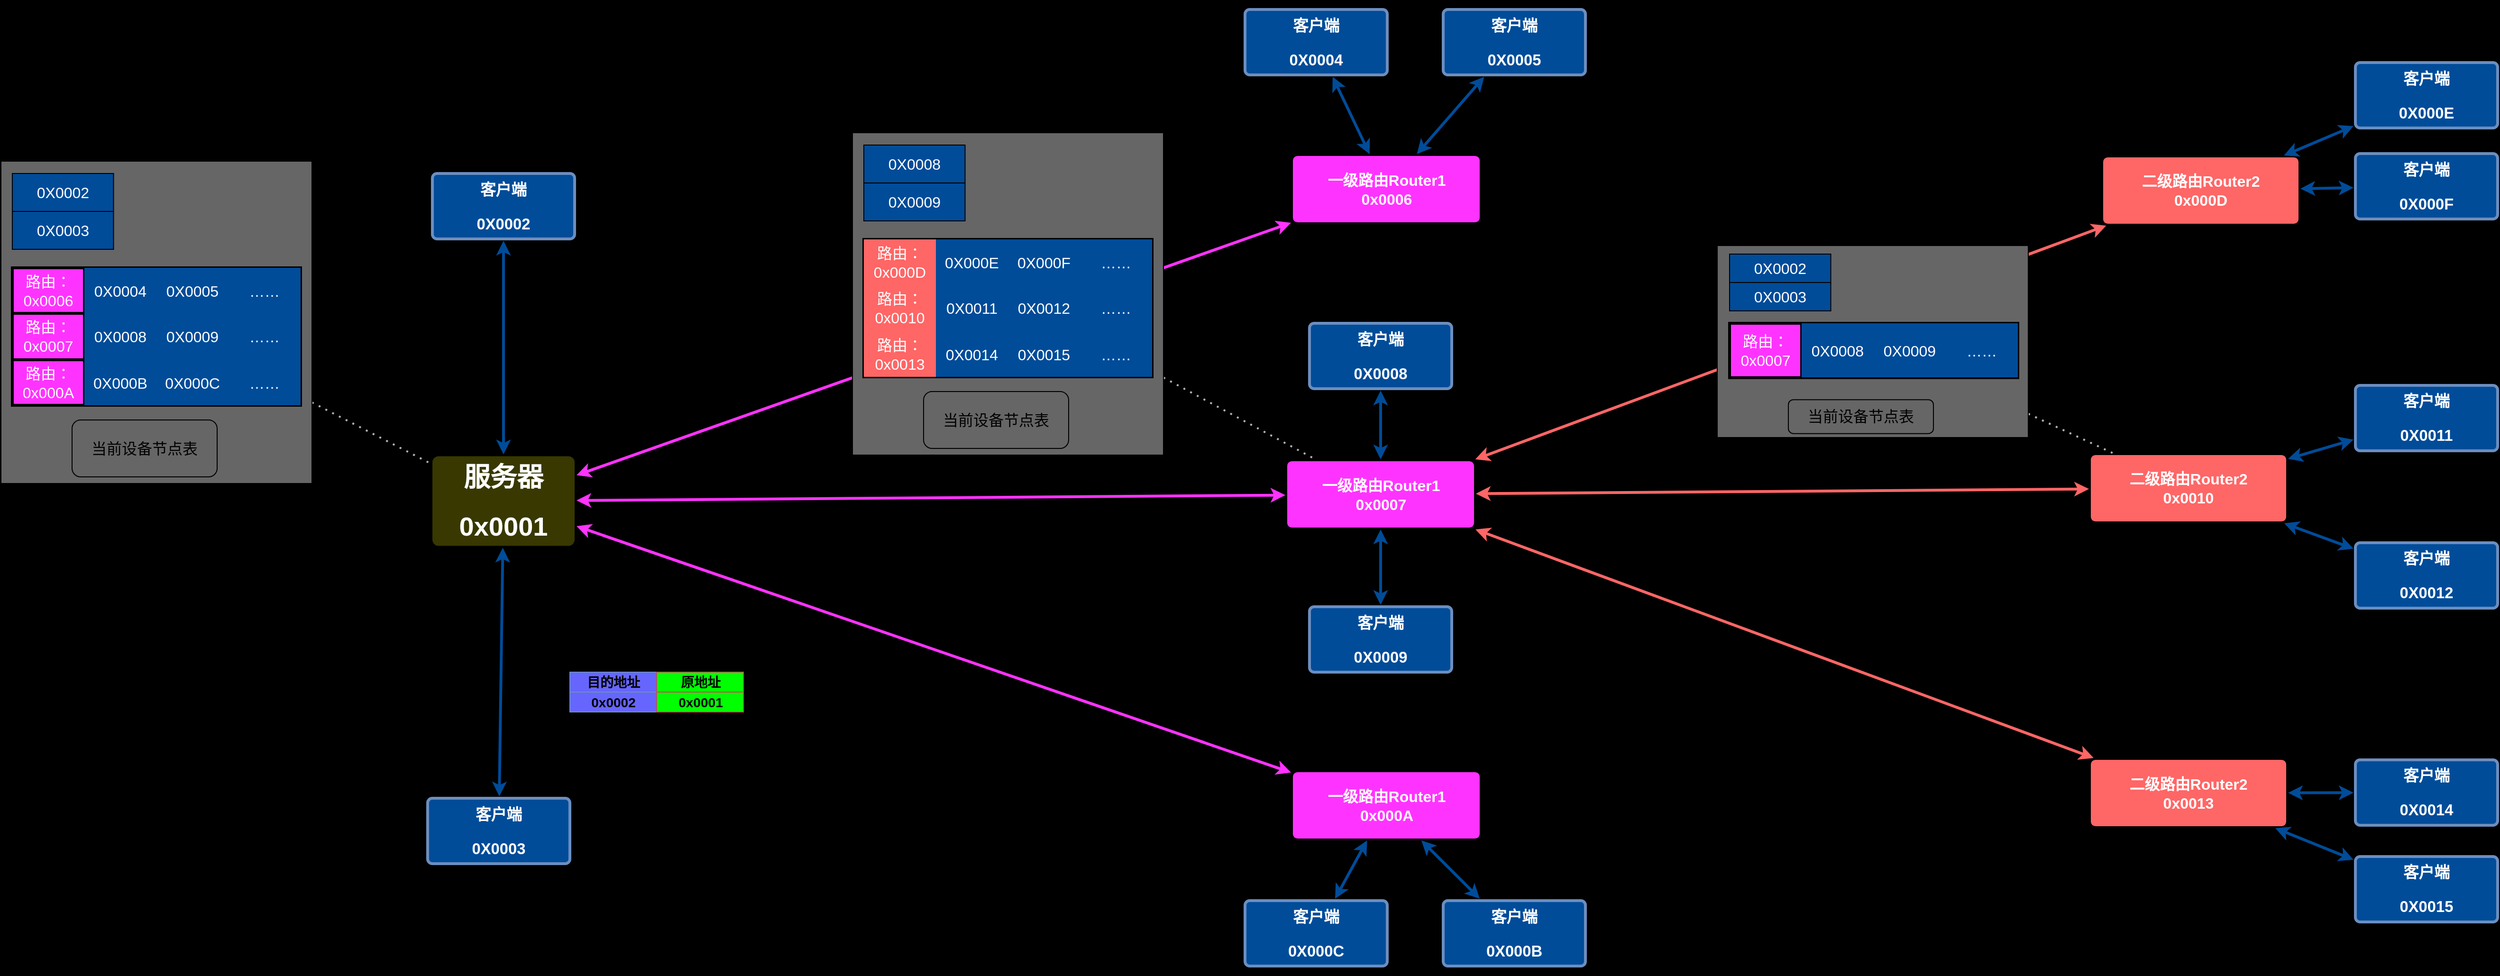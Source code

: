 <mxfile version="24.4.0" type="github">
  <diagram id="6a731a19-8d31-9384-78a2-239565b7b9f0" name="Page-1">
    <mxGraphModel dx="4031" dy="1747" grid="0" gridSize="10" guides="1" tooltips="1" connect="1" arrows="1" fold="1" page="0" pageScale="1" pageWidth="1169" pageHeight="827" background="#000000" math="0" shadow="0">
      <root>
        <mxCell id="0" />
        <mxCell id="1" parent="0" />
        <mxCell id="1749" value="一级路由&lt;span style=&quot;background-color: initial;&quot;&gt;Router1&lt;/span&gt;&lt;div&gt;&lt;span style=&quot;background-color: initial;&quot;&gt;0x0007&lt;/span&gt;&lt;/div&gt;" style="rounded=1;whiteSpace=wrap;html=1;shadow=0;labelBackgroundColor=none;strokeColor=none;strokeWidth=3;fillColor=#FF33FF;fontFamily=Helvetica;fontSize=16;fontColor=#FFFFFF;align=center;fontStyle=1;spacing=5;arcSize=7;perimeterSpacing=2;" parent="1" vertex="1">
          <mxGeometry x="-62.5" y="436.5" width="197" height="70" as="geometry" />
        </mxCell>
        <mxCell id="1750" value="" style="edgeStyle=none;rounded=1;jumpStyle=none;html=1;shadow=0;labelBackgroundColor=none;startArrow=classic;startFill=1;jettySize=auto;orthogonalLoop=1;strokeColor=#004C99;strokeWidth=3;fontFamily=Helvetica;fontSize=14;fontColor=#FFFFFF;spacing=5;fontStyle=1;fillColor=#b0e3e6;" parent="1" source="1753" target="1756" edge="1">
          <mxGeometry relative="1" as="geometry" />
        </mxCell>
        <mxCell id="1752" value="" style="edgeStyle=none;rounded=1;jumpStyle=none;html=1;shadow=0;labelBackgroundColor=none;startArrow=classic;startFill=1;jettySize=auto;orthogonalLoop=1;strokeColor=#004C99;strokeWidth=3;fontFamily=Helvetica;fontSize=14;fontColor=#FFFFFF;spacing=5;fontStyle=1;fillColor=#b0e3e6;" parent="1" source="1753" target="fNavXlTei2wndbR-Wmgy-1851" edge="1">
          <mxGeometry relative="1" as="geometry">
            <mxPoint x="-893.456" y="790" as="targetPoint" />
          </mxGeometry>
        </mxCell>
        <mxCell id="1753" value="&lt;h1&gt;服务器&lt;/h1&gt;&lt;h1&gt;0x0001&lt;/h1&gt;" style="rounded=1;whiteSpace=wrap;html=1;shadow=0;labelBackgroundColor=none;strokeColor=none;strokeWidth=3;fillColor=#383800;fontFamily=Helvetica;fontSize=14;fontColor=#FFFFFF;align=center;spacing=5;fontStyle=1;arcSize=7;perimeterSpacing=2;horizontal=1;" parent="1" vertex="1">
          <mxGeometry x="-964" y="431.25" width="150" height="94.5" as="geometry" />
        </mxCell>
        <mxCell id="1756" value="&lt;h3&gt;&lt;font color=&quot;#ffffff&quot;&gt;客户端&lt;/font&gt;&lt;/h3&gt;&lt;h3&gt;&lt;font color=&quot;#ffffff&quot;&gt;0X0002&lt;/font&gt;&lt;/h3&gt;" style="rounded=1;whiteSpace=wrap;html=1;shadow=0;labelBackgroundColor=none;strokeWidth=3;fontFamily=Helvetica;fontSize=14;align=center;spacing=5;fontStyle=0;arcSize=7;perimeterSpacing=2;fillColor=#004C99;strokeColor=#6c8ebf;" parent="1" vertex="1">
          <mxGeometry x="-964" y="133" width="150" height="69" as="geometry" />
        </mxCell>
        <mxCell id="1770" value="" style="edgeStyle=none;rounded=0;jumpStyle=none;html=1;shadow=0;labelBackgroundColor=none;startArrow=classic;startFill=1;endArrow=classic;endFill=1;jettySize=auto;orthogonalLoop=1;strokeColor=#004C99;strokeWidth=3;fontFamily=Helvetica;fontSize=14;fontColor=#FFFFFF;spacing=5;" parent="1" source="1749" target="fNavXlTei2wndbR-Wmgy-1852" edge="1">
          <mxGeometry relative="1" as="geometry">
            <mxPoint x="-35.111" y="254.5" as="sourcePoint" />
            <mxPoint x="36" y="188" as="targetPoint" />
          </mxGeometry>
        </mxCell>
        <mxCell id="fNavXlTei2wndbR-Wmgy-1784" value="" style="endArrow=classic;startArrow=classic;html=1;rounded=0;strokeColor=#FF33FF;strokeWidth=3;" edge="1" parent="1" source="1753" target="1749">
          <mxGeometry width="50" height="50" relative="1" as="geometry">
            <mxPoint x="58" y="533" as="sourcePoint" />
            <mxPoint x="108" y="483" as="targetPoint" />
            <Array as="points" />
          </mxGeometry>
        </mxCell>
        <mxCell id="fNavXlTei2wndbR-Wmgy-1788" value="" style="edgeStyle=none;rounded=0;jumpStyle=none;html=1;shadow=0;labelBackgroundColor=none;startArrow=classic;startFill=1;endArrow=classic;endFill=1;jettySize=auto;orthogonalLoop=1;strokeColor=#004C99;strokeWidth=3;fontFamily=Helvetica;fontSize=14;fontColor=#FFFFFF;spacing=5;" edge="1" parent="1" source="1749" target="fNavXlTei2wndbR-Wmgy-1853">
          <mxGeometry relative="1" as="geometry">
            <mxPoint x="188" y="470" as="sourcePoint" />
            <mxPoint x="231.889" y="188" as="targetPoint" />
          </mxGeometry>
        </mxCell>
        <mxCell id="fNavXlTei2wndbR-Wmgy-1791" value="二级路由&lt;span style=&quot;background-color: initial;&quot;&gt;Router2&lt;/span&gt;&lt;div&gt;&lt;span style=&quot;background-color: initial;&quot;&gt;0x0010&lt;/span&gt;&lt;/div&gt;" style="rounded=1;whiteSpace=wrap;html=1;shadow=0;labelBackgroundColor=none;strokeColor=none;strokeWidth=3;fillColor=#FF6666;fontFamily=Helvetica;fontSize=16;fontColor=#FFFFFF;align=center;fontStyle=1;spacing=5;arcSize=7;perimeterSpacing=2;" vertex="1" parent="1">
          <mxGeometry x="785" y="430" width="206" height="70" as="geometry" />
        </mxCell>
        <mxCell id="fNavXlTei2wndbR-Wmgy-1793" value="" style="edgeStyle=none;rounded=0;jumpStyle=none;html=1;shadow=0;labelBackgroundColor=none;startArrow=classic;startFill=1;endArrow=classic;endFill=1;jettySize=auto;orthogonalLoop=1;strokeColor=#004C99;strokeWidth=3;fontFamily=Helvetica;fontSize=14;fontColor=#FFFFFF;spacing=5;" edge="1" parent="1" source="fNavXlTei2wndbR-Wmgy-1791" target="fNavXlTei2wndbR-Wmgy-1866">
          <mxGeometry relative="1" as="geometry">
            <mxPoint x="788.889" y="254.0" as="sourcePoint" />
            <mxPoint x="860" y="187.5" as="targetPoint" />
          </mxGeometry>
        </mxCell>
        <mxCell id="fNavXlTei2wndbR-Wmgy-1797" value="" style="edgeStyle=none;rounded=0;jumpStyle=none;html=1;shadow=0;labelBackgroundColor=none;startArrow=classic;startFill=1;endArrow=classic;endFill=1;jettySize=auto;orthogonalLoop=1;strokeColor=#004C99;strokeWidth=3;fontFamily=Helvetica;fontSize=14;fontColor=#FFFFFF;spacing=5;" edge="1" parent="1" source="fNavXlTei2wndbR-Wmgy-1791" target="fNavXlTei2wndbR-Wmgy-1867">
          <mxGeometry relative="1" as="geometry">
            <mxPoint x="1012" y="469.5" as="sourcePoint" />
            <mxPoint x="1055.889" y="187.5" as="targetPoint" />
          </mxGeometry>
        </mxCell>
        <mxCell id="fNavXlTei2wndbR-Wmgy-1800" value="" style="endArrow=classic;startArrow=classic;html=1;rounded=0;strokeColor=#FF6666;strokeWidth=3;" edge="1" parent="1" source="1749" target="fNavXlTei2wndbR-Wmgy-1791">
          <mxGeometry width="50" height="50" relative="1" as="geometry">
            <mxPoint x="213" y="474" as="sourcePoint" />
            <mxPoint x="448" y="474" as="targetPoint" />
            <Array as="points" />
          </mxGeometry>
        </mxCell>
        <mxCell id="fNavXlTei2wndbR-Wmgy-1835" value="" style="group;strokeWidth=3;" vertex="1" connectable="0" parent="1">
          <mxGeometry x="-819" y="659" width="183" height="42" as="geometry" />
        </mxCell>
        <mxCell id="fNavXlTei2wndbR-Wmgy-1826" value="&lt;h3 style=&quot;font-size: 14px;&quot;&gt;目的地址&lt;/h3&gt;" style="rounded=0;whiteSpace=wrap;html=1;fillColor=#6666FF;strokeColor=#6c8ebf;fontSize=14;" vertex="1" parent="fNavXlTei2wndbR-Wmgy-1835">
          <mxGeometry width="91.5" height="21" as="geometry" />
        </mxCell>
        <mxCell id="fNavXlTei2wndbR-Wmgy-1827" value="&lt;h3&gt;原地址&lt;/h3&gt;" style="rounded=0;whiteSpace=wrap;html=1;fillColor=#00FF00;strokeColor=#b85450;" vertex="1" parent="fNavXlTei2wndbR-Wmgy-1835">
          <mxGeometry x="91.5" width="91.5" height="21" as="geometry" />
        </mxCell>
        <mxCell id="fNavXlTei2wndbR-Wmgy-1833" value="&lt;h3 style=&quot;font-size: 14px;&quot;&gt;0x0002&lt;/h3&gt;" style="rounded=0;whiteSpace=wrap;html=1;fillColor=#6666FF;strokeColor=#6c8ebf;fontSize=14;" vertex="1" parent="fNavXlTei2wndbR-Wmgy-1835">
          <mxGeometry y="21" width="91.5" height="21" as="geometry" />
        </mxCell>
        <mxCell id="fNavXlTei2wndbR-Wmgy-1834" value="&lt;h3&gt;0x0001&lt;/h3&gt;" style="rounded=0;whiteSpace=wrap;html=1;fillColor=#00FF00;strokeColor=#b85450;" vertex="1" parent="fNavXlTei2wndbR-Wmgy-1835">
          <mxGeometry x="91.5" y="21" width="91.5" height="21" as="geometry" />
        </mxCell>
        <mxCell id="fNavXlTei2wndbR-Wmgy-1851" value="&lt;h3&gt;&lt;font color=&quot;#ffffff&quot;&gt;客户端&lt;/font&gt;&lt;/h3&gt;&lt;h3&gt;&lt;font color=&quot;#ffffff&quot;&gt;0X0003&lt;/font&gt;&lt;/h3&gt;" style="rounded=1;whiteSpace=wrap;html=1;shadow=0;labelBackgroundColor=none;strokeWidth=3;fontFamily=Helvetica;fontSize=14;align=center;spacing=5;fontStyle=0;arcSize=7;perimeterSpacing=2;fillColor=#004C99;strokeColor=#6c8ebf;" vertex="1" parent="1">
          <mxGeometry x="-969" y="792" width="150" height="69" as="geometry" />
        </mxCell>
        <mxCell id="fNavXlTei2wndbR-Wmgy-1852" value="&lt;h3&gt;&lt;font color=&quot;#ffffff&quot;&gt;客户端&lt;/font&gt;&lt;/h3&gt;&lt;h3&gt;&lt;font color=&quot;#ffffff&quot;&gt;0X0008&lt;/font&gt;&lt;/h3&gt;" style="rounded=1;whiteSpace=wrap;html=1;shadow=0;labelBackgroundColor=none;strokeWidth=3;fontFamily=Helvetica;fontSize=14;align=center;spacing=5;fontStyle=0;arcSize=7;perimeterSpacing=2;fillColor=#004C99;strokeColor=#6c8ebf;" vertex="1" parent="1">
          <mxGeometry x="-39" y="291" width="150" height="69" as="geometry" />
        </mxCell>
        <mxCell id="fNavXlTei2wndbR-Wmgy-1853" value="&lt;h3&gt;&lt;font color=&quot;#ffffff&quot;&gt;客户端&lt;/font&gt;&lt;/h3&gt;&lt;h3&gt;&lt;font color=&quot;#ffffff&quot;&gt;0X0009&lt;/font&gt;&lt;/h3&gt;" style="rounded=1;whiteSpace=wrap;html=1;shadow=0;labelBackgroundColor=none;strokeWidth=3;fontFamily=Helvetica;fontSize=14;align=center;spacing=5;fontStyle=0;arcSize=7;perimeterSpacing=2;fillColor=#004C99;strokeColor=#6c8ebf;" vertex="1" parent="1">
          <mxGeometry x="-39" y="590" width="150" height="69" as="geometry" />
        </mxCell>
        <mxCell id="fNavXlTei2wndbR-Wmgy-1854" value="一级路由&lt;span style=&quot;background-color: initial;&quot;&gt;Router1&lt;/span&gt;&lt;div&gt;&lt;span style=&quot;background-color: initial;&quot;&gt;0x000A&lt;/span&gt;&lt;/div&gt;" style="rounded=1;whiteSpace=wrap;html=1;shadow=0;labelBackgroundColor=none;strokeColor=none;strokeWidth=3;fillColor=#FF33FF;fontFamily=Helvetica;fontSize=16;fontColor=#FFFFFF;align=center;fontStyle=1;spacing=5;arcSize=7;perimeterSpacing=2;" vertex="1" parent="1">
          <mxGeometry x="-56.5" y="764.5" width="197" height="70" as="geometry" />
        </mxCell>
        <mxCell id="fNavXlTei2wndbR-Wmgy-1855" value="" style="edgeStyle=none;rounded=0;jumpStyle=none;html=1;shadow=0;labelBackgroundColor=none;startArrow=classic;startFill=1;endArrow=classic;endFill=1;jettySize=auto;orthogonalLoop=1;strokeColor=#004C99;strokeWidth=3;fontFamily=Helvetica;fontSize=14;fontColor=#FFFFFF;spacing=5;" edge="1" parent="1" source="fNavXlTei2wndbR-Wmgy-1854" target="fNavXlTei2wndbR-Wmgy-1858">
          <mxGeometry relative="1" as="geometry">
            <mxPoint x="-29.111" y="582.5" as="sourcePoint" />
            <mxPoint x="42" y="516" as="targetPoint" />
          </mxGeometry>
        </mxCell>
        <mxCell id="fNavXlTei2wndbR-Wmgy-1856" value="" style="endArrow=classic;startArrow=classic;html=1;rounded=0;strokeColor=#FF33FF;strokeWidth=3;" edge="1" parent="1" target="fNavXlTei2wndbR-Wmgy-1854" source="1753">
          <mxGeometry width="50" height="50" relative="1" as="geometry">
            <mxPoint x="-511" y="800" as="sourcePoint" />
            <mxPoint x="114" y="811" as="targetPoint" />
            <Array as="points" />
          </mxGeometry>
        </mxCell>
        <mxCell id="fNavXlTei2wndbR-Wmgy-1857" value="" style="edgeStyle=none;rounded=0;jumpStyle=none;html=1;shadow=0;labelBackgroundColor=none;startArrow=classic;startFill=1;endArrow=classic;endFill=1;jettySize=auto;orthogonalLoop=1;strokeColor=#004C99;strokeWidth=3;fontFamily=Helvetica;fontSize=14;fontColor=#FFFFFF;spacing=5;" edge="1" parent="1" source="fNavXlTei2wndbR-Wmgy-1854" target="fNavXlTei2wndbR-Wmgy-1859">
          <mxGeometry relative="1" as="geometry">
            <mxPoint x="194" y="798" as="sourcePoint" />
            <mxPoint x="237.889" y="516" as="targetPoint" />
          </mxGeometry>
        </mxCell>
        <mxCell id="fNavXlTei2wndbR-Wmgy-1858" value="&lt;h3&gt;&lt;font color=&quot;#ffffff&quot;&gt;客户端&lt;/font&gt;&lt;/h3&gt;&lt;h3&gt;&lt;font color=&quot;#ffffff&quot;&gt;0X000B&lt;/font&gt;&lt;/h3&gt;" style="rounded=1;whiteSpace=wrap;html=1;shadow=0;labelBackgroundColor=none;strokeWidth=3;fontFamily=Helvetica;fontSize=14;align=center;spacing=5;fontStyle=0;arcSize=7;perimeterSpacing=2;fillColor=#004C99;strokeColor=#6c8ebf;" vertex="1" parent="1">
          <mxGeometry x="102" y="900" width="150" height="69" as="geometry" />
        </mxCell>
        <mxCell id="fNavXlTei2wndbR-Wmgy-1859" value="&lt;h3&gt;&lt;font color=&quot;#ffffff&quot;&gt;客户端&lt;/font&gt;&lt;/h3&gt;&lt;h3&gt;&lt;font color=&quot;#ffffff&quot;&gt;0X000C&lt;/font&gt;&lt;/h3&gt;" style="rounded=1;whiteSpace=wrap;html=1;shadow=0;labelBackgroundColor=none;strokeWidth=3;fontFamily=Helvetica;fontSize=14;align=center;spacing=5;fontStyle=0;arcSize=7;perimeterSpacing=2;fillColor=#004C99;strokeColor=#6c8ebf;" vertex="1" parent="1">
          <mxGeometry x="-107" y="900" width="150" height="69" as="geometry" />
        </mxCell>
        <mxCell id="fNavXlTei2wndbR-Wmgy-1860" value="一级路由&lt;span style=&quot;background-color: initial;&quot;&gt;Router1&lt;/span&gt;&lt;div&gt;&lt;span style=&quot;background-color: initial;&quot;&gt;0x0006&lt;/span&gt;&lt;/div&gt;" style="rounded=1;whiteSpace=wrap;html=1;shadow=0;labelBackgroundColor=none;strokeColor=none;strokeWidth=3;fillColor=#FF33FF;fontFamily=Helvetica;fontSize=16;fontColor=#FFFFFF;align=center;fontStyle=1;spacing=5;arcSize=7;perimeterSpacing=2;" vertex="1" parent="1">
          <mxGeometry x="-56.5" y="114.5" width="197" height="70" as="geometry" />
        </mxCell>
        <mxCell id="fNavXlTei2wndbR-Wmgy-1861" value="" style="edgeStyle=none;rounded=0;jumpStyle=none;html=1;shadow=0;labelBackgroundColor=none;startArrow=classic;startFill=1;endArrow=classic;endFill=1;jettySize=auto;orthogonalLoop=1;strokeColor=#004C99;strokeWidth=3;fontFamily=Helvetica;fontSize=14;fontColor=#FFFFFF;spacing=5;" edge="1" parent="1" source="fNavXlTei2wndbR-Wmgy-1860" target="fNavXlTei2wndbR-Wmgy-1864">
          <mxGeometry relative="1" as="geometry">
            <mxPoint x="-29.111" y="-67.5" as="sourcePoint" />
            <mxPoint x="42" y="-134" as="targetPoint" />
          </mxGeometry>
        </mxCell>
        <mxCell id="fNavXlTei2wndbR-Wmgy-1862" value="" style="endArrow=classic;startArrow=classic;html=1;rounded=0;strokeColor=#FF33FF;strokeWidth=3;" edge="1" parent="1" target="fNavXlTei2wndbR-Wmgy-1860" source="1753">
          <mxGeometry width="50" height="50" relative="1" as="geometry">
            <mxPoint x="-511" y="150" as="sourcePoint" />
            <mxPoint x="114" y="161" as="targetPoint" />
            <Array as="points" />
          </mxGeometry>
        </mxCell>
        <mxCell id="fNavXlTei2wndbR-Wmgy-1863" value="" style="edgeStyle=none;rounded=0;jumpStyle=none;html=1;shadow=0;labelBackgroundColor=none;startArrow=classic;startFill=1;endArrow=classic;endFill=1;jettySize=auto;orthogonalLoop=1;strokeColor=#004C99;strokeWidth=3;fontFamily=Helvetica;fontSize=14;fontColor=#FFFFFF;spacing=5;" edge="1" parent="1" source="fNavXlTei2wndbR-Wmgy-1860" target="fNavXlTei2wndbR-Wmgy-1865">
          <mxGeometry relative="1" as="geometry">
            <mxPoint x="194" y="148" as="sourcePoint" />
            <mxPoint x="237.889" y="-134" as="targetPoint" />
          </mxGeometry>
        </mxCell>
        <mxCell id="fNavXlTei2wndbR-Wmgy-1864" value="&lt;h3&gt;&lt;font color=&quot;#ffffff&quot;&gt;客户端&lt;/font&gt;&lt;/h3&gt;&lt;h3&gt;&lt;font color=&quot;#ffffff&quot;&gt;0X0004&lt;/font&gt;&lt;/h3&gt;" style="rounded=1;whiteSpace=wrap;html=1;shadow=0;labelBackgroundColor=none;strokeWidth=3;fontFamily=Helvetica;fontSize=14;align=center;spacing=5;fontStyle=0;arcSize=7;perimeterSpacing=2;fillColor=#004C99;strokeColor=#6c8ebf;" vertex="1" parent="1">
          <mxGeometry x="-107" y="-40" width="150" height="69" as="geometry" />
        </mxCell>
        <mxCell id="fNavXlTei2wndbR-Wmgy-1865" value="&lt;h3&gt;&lt;font color=&quot;#ffffff&quot;&gt;客户端&lt;/font&gt;&lt;/h3&gt;&lt;h3&gt;&lt;font color=&quot;#ffffff&quot;&gt;0X0005&lt;/font&gt;&lt;/h3&gt;" style="rounded=1;whiteSpace=wrap;html=1;shadow=0;labelBackgroundColor=none;strokeWidth=3;fontFamily=Helvetica;fontSize=14;align=center;spacing=5;fontStyle=0;arcSize=7;perimeterSpacing=2;fillColor=#004C99;strokeColor=#6c8ebf;" vertex="1" parent="1">
          <mxGeometry x="102" y="-40" width="150" height="69" as="geometry" />
        </mxCell>
        <mxCell id="fNavXlTei2wndbR-Wmgy-1866" value="&lt;h3&gt;&lt;font color=&quot;#ffffff&quot;&gt;客户端&lt;/font&gt;&lt;/h3&gt;&lt;h3&gt;&lt;font color=&quot;#ffffff&quot;&gt;0X0011&lt;/font&gt;&lt;/h3&gt;" style="rounded=1;whiteSpace=wrap;html=1;shadow=0;labelBackgroundColor=none;strokeWidth=3;fontFamily=Helvetica;fontSize=14;align=center;spacing=5;fontStyle=0;arcSize=7;perimeterSpacing=2;fillColor=#004C99;strokeColor=#6c8ebf;" vertex="1" parent="1">
          <mxGeometry x="1064" y="356.5" width="150" height="69" as="geometry" />
        </mxCell>
        <mxCell id="fNavXlTei2wndbR-Wmgy-1867" value="&lt;h3&gt;&lt;font color=&quot;#ffffff&quot;&gt;客户端&lt;/font&gt;&lt;/h3&gt;&lt;h3&gt;&lt;font color=&quot;#ffffff&quot;&gt;0X0012&lt;/font&gt;&lt;/h3&gt;" style="rounded=1;whiteSpace=wrap;html=1;shadow=0;labelBackgroundColor=none;strokeWidth=3;fontFamily=Helvetica;fontSize=14;align=center;spacing=5;fontStyle=0;arcSize=7;perimeterSpacing=2;fillColor=#004C99;strokeColor=#6c8ebf;" vertex="1" parent="1">
          <mxGeometry x="1064" y="522.5" width="150" height="69" as="geometry" />
        </mxCell>
        <mxCell id="fNavXlTei2wndbR-Wmgy-1932" value="" style="endArrow=none;dashed=1;html=1;dashPattern=1 3;strokeWidth=2;rounded=0;strokeColor=#B3B3B3;" edge="1" parent="1" source="fNavXlTei2wndbR-Wmgy-1898" target="1753">
          <mxGeometry width="50" height="50" relative="1" as="geometry">
            <mxPoint x="-992" y="319" as="sourcePoint" />
            <mxPoint x="-942" y="269" as="targetPoint" />
          </mxGeometry>
        </mxCell>
        <mxCell id="fNavXlTei2wndbR-Wmgy-1957" value="" style="endArrow=none;dashed=1;html=1;dashPattern=1 3;strokeWidth=2;rounded=0;strokeColor=#B3B3B3;" edge="1" parent="1" source="fNavXlTei2wndbR-Wmgy-1997" target="1749">
          <mxGeometry width="50" height="50" relative="1" as="geometry">
            <mxPoint x="-150" y="368.137" as="sourcePoint" />
            <mxPoint x="-79" y="393" as="targetPoint" />
          </mxGeometry>
        </mxCell>
        <mxCell id="fNavXlTei2wndbR-Wmgy-1959" value="二级路由&lt;span style=&quot;background-color: initial;&quot;&gt;Router2&lt;/span&gt;&lt;div&gt;&lt;span style=&quot;background-color: initial;&quot;&gt;0x000D&lt;/span&gt;&lt;/div&gt;" style="rounded=1;whiteSpace=wrap;html=1;shadow=0;labelBackgroundColor=none;strokeColor=none;strokeWidth=3;fillColor=#FF6666;fontFamily=Helvetica;fontSize=16;fontColor=#FFFFFF;align=center;fontStyle=1;spacing=5;arcSize=7;perimeterSpacing=2;" vertex="1" parent="1">
          <mxGeometry x="798" y="116" width="206" height="70" as="geometry" />
        </mxCell>
        <mxCell id="fNavXlTei2wndbR-Wmgy-1960" value="" style="edgeStyle=none;rounded=0;jumpStyle=none;html=1;shadow=0;labelBackgroundColor=none;startArrow=classic;startFill=1;endArrow=classic;endFill=1;jettySize=auto;orthogonalLoop=1;strokeColor=#004C99;strokeWidth=3;fontFamily=Helvetica;fontSize=14;fontColor=#FFFFFF;spacing=5;" edge="1" parent="1" source="fNavXlTei2wndbR-Wmgy-1959" target="fNavXlTei2wndbR-Wmgy-1963">
          <mxGeometry relative="1" as="geometry">
            <mxPoint x="787.889" y="-85.0" as="sourcePoint" />
            <mxPoint x="859" y="-151.5" as="targetPoint" />
          </mxGeometry>
        </mxCell>
        <mxCell id="fNavXlTei2wndbR-Wmgy-1961" value="" style="edgeStyle=none;rounded=0;jumpStyle=none;html=1;shadow=0;labelBackgroundColor=none;startArrow=classic;startFill=1;endArrow=classic;endFill=1;jettySize=auto;orthogonalLoop=1;strokeColor=#004C99;strokeWidth=3;fontFamily=Helvetica;fontSize=14;fontColor=#FFFFFF;spacing=5;" edge="1" parent="1" source="fNavXlTei2wndbR-Wmgy-1959" target="fNavXlTei2wndbR-Wmgy-1964">
          <mxGeometry relative="1" as="geometry">
            <mxPoint x="1011" y="130.5" as="sourcePoint" />
            <mxPoint x="1054.889" y="-151.5" as="targetPoint" />
          </mxGeometry>
        </mxCell>
        <mxCell id="fNavXlTei2wndbR-Wmgy-1962" value="" style="endArrow=classic;startArrow=classic;html=1;rounded=0;strokeColor=#FF6666;strokeWidth=3;" edge="1" parent="1" target="fNavXlTei2wndbR-Wmgy-1959" source="1749">
          <mxGeometry width="50" height="50" relative="1" as="geometry">
            <mxPoint x="136" y="133" as="sourcePoint" />
            <mxPoint x="447" y="135" as="targetPoint" />
            <Array as="points" />
          </mxGeometry>
        </mxCell>
        <mxCell id="fNavXlTei2wndbR-Wmgy-1963" value="&lt;h3&gt;&lt;font color=&quot;#ffffff&quot;&gt;客户端&lt;/font&gt;&lt;/h3&gt;&lt;h3&gt;&lt;font color=&quot;#ffffff&quot;&gt;0X000E&lt;/font&gt;&lt;/h3&gt;" style="rounded=1;whiteSpace=wrap;html=1;shadow=0;labelBackgroundColor=none;strokeWidth=3;fontFamily=Helvetica;fontSize=14;align=center;spacing=5;fontStyle=0;arcSize=7;perimeterSpacing=2;fillColor=#004C99;strokeColor=#6c8ebf;" vertex="1" parent="1">
          <mxGeometry x="1064" y="16" width="150" height="69" as="geometry" />
        </mxCell>
        <mxCell id="fNavXlTei2wndbR-Wmgy-1964" value="&lt;h3&gt;&lt;font color=&quot;#ffffff&quot;&gt;客户端&lt;/font&gt;&lt;/h3&gt;&lt;h3&gt;&lt;font color=&quot;#ffffff&quot;&gt;0X000F&lt;/font&gt;&lt;/h3&gt;" style="rounded=1;whiteSpace=wrap;html=1;shadow=0;labelBackgroundColor=none;strokeWidth=3;fontFamily=Helvetica;fontSize=14;align=center;spacing=5;fontStyle=0;arcSize=7;perimeterSpacing=2;fillColor=#004C99;strokeColor=#6c8ebf;" vertex="1" parent="1">
          <mxGeometry x="1064" y="112" width="150" height="69" as="geometry" />
        </mxCell>
        <mxCell id="fNavXlTei2wndbR-Wmgy-1965" value="二级路由&lt;span style=&quot;background-color: initial;&quot;&gt;Router2&lt;/span&gt;&lt;div&gt;&lt;span style=&quot;background-color: initial;&quot;&gt;0x0013&lt;/span&gt;&lt;/div&gt;" style="rounded=1;whiteSpace=wrap;html=1;shadow=0;labelBackgroundColor=none;strokeColor=none;strokeWidth=3;fillColor=#FF6666;fontFamily=Helvetica;fontSize=16;fontColor=#FFFFFF;align=center;fontStyle=1;spacing=5;arcSize=7;perimeterSpacing=2;" vertex="1" parent="1">
          <mxGeometry x="785" y="751.5" width="206" height="70" as="geometry" />
        </mxCell>
        <mxCell id="fNavXlTei2wndbR-Wmgy-1966" value="" style="edgeStyle=none;rounded=0;jumpStyle=none;html=1;shadow=0;labelBackgroundColor=none;startArrow=classic;startFill=1;endArrow=classic;endFill=1;jettySize=auto;orthogonalLoop=1;strokeColor=#004C99;strokeWidth=3;fontFamily=Helvetica;fontSize=14;fontColor=#FFFFFF;spacing=5;" edge="1" parent="1" source="fNavXlTei2wndbR-Wmgy-1965" target="fNavXlTei2wndbR-Wmgy-1969">
          <mxGeometry relative="1" as="geometry">
            <mxPoint x="801.889" y="577.5" as="sourcePoint" />
            <mxPoint x="873" y="511" as="targetPoint" />
          </mxGeometry>
        </mxCell>
        <mxCell id="fNavXlTei2wndbR-Wmgy-1967" value="" style="edgeStyle=none;rounded=0;jumpStyle=none;html=1;shadow=0;labelBackgroundColor=none;startArrow=classic;startFill=1;endArrow=classic;endFill=1;jettySize=auto;orthogonalLoop=1;strokeColor=#004C99;strokeWidth=3;fontFamily=Helvetica;fontSize=14;fontColor=#FFFFFF;spacing=5;" edge="1" parent="1" source="fNavXlTei2wndbR-Wmgy-1965" target="fNavXlTei2wndbR-Wmgy-1970">
          <mxGeometry relative="1" as="geometry">
            <mxPoint x="1025" y="793" as="sourcePoint" />
            <mxPoint x="1068.889" y="511" as="targetPoint" />
          </mxGeometry>
        </mxCell>
        <mxCell id="fNavXlTei2wndbR-Wmgy-1968" value="" style="endArrow=classic;startArrow=classic;html=1;rounded=0;strokeColor=#FF6666;strokeWidth=3;" edge="1" parent="1" target="fNavXlTei2wndbR-Wmgy-1965" source="1749">
          <mxGeometry width="50" height="50" relative="1" as="geometry">
            <mxPoint x="136" y="897.5" as="sourcePoint" />
            <mxPoint x="447" y="899.5" as="targetPoint" />
            <Array as="points" />
          </mxGeometry>
        </mxCell>
        <mxCell id="fNavXlTei2wndbR-Wmgy-1969" value="&lt;h3&gt;&lt;font color=&quot;#ffffff&quot;&gt;客户端&lt;/font&gt;&lt;/h3&gt;&lt;h3&gt;&lt;font color=&quot;#ffffff&quot;&gt;0X0014&lt;/font&gt;&lt;/h3&gt;" style="rounded=1;whiteSpace=wrap;html=1;shadow=0;labelBackgroundColor=none;strokeWidth=3;fontFamily=Helvetica;fontSize=14;align=center;spacing=5;fontStyle=0;arcSize=7;perimeterSpacing=2;fillColor=#004C99;strokeColor=#6c8ebf;" vertex="1" parent="1">
          <mxGeometry x="1064" y="751.5" width="150" height="69" as="geometry" />
        </mxCell>
        <mxCell id="fNavXlTei2wndbR-Wmgy-1970" value="&lt;h3&gt;&lt;font color=&quot;#ffffff&quot;&gt;客户端&lt;/font&gt;&lt;/h3&gt;&lt;h3&gt;&lt;font color=&quot;#ffffff&quot;&gt;0X0015&lt;/font&gt;&lt;/h3&gt;" style="rounded=1;whiteSpace=wrap;html=1;shadow=0;labelBackgroundColor=none;strokeWidth=3;fontFamily=Helvetica;fontSize=14;align=center;spacing=5;fontStyle=0;arcSize=7;perimeterSpacing=2;fillColor=#004C99;strokeColor=#6c8ebf;" vertex="1" parent="1">
          <mxGeometry x="1064" y="853.5" width="150" height="69" as="geometry" />
        </mxCell>
        <mxCell id="fNavXlTei2wndbR-Wmgy-1993" value="" style="endArrow=none;dashed=1;html=1;dashPattern=1 3;strokeWidth=2;rounded=0;strokeColor=#B3B3B3;" edge="1" parent="1" source="fNavXlTei2wndbR-Wmgy-2023" target="fNavXlTei2wndbR-Wmgy-1791">
          <mxGeometry width="50" height="50" relative="1" as="geometry">
            <mxPoint x="645" y="332.482" as="sourcePoint" />
            <mxPoint x="764" y="398.5" as="targetPoint" />
          </mxGeometry>
        </mxCell>
        <mxCell id="fNavXlTei2wndbR-Wmgy-1995" value="" style="group" vertex="1" connectable="0" parent="1">
          <mxGeometry x="-1419" y="120" width="328" height="340" as="geometry" />
        </mxCell>
        <mxCell id="fNavXlTei2wndbR-Wmgy-1898" value="" style="whiteSpace=wrap;html=1;fillColor=#666666;" vertex="1" parent="fNavXlTei2wndbR-Wmgy-1995">
          <mxGeometry width="328" height="340" as="geometry" />
        </mxCell>
        <mxCell id="fNavXlTei2wndbR-Wmgy-1838" value="" style="shape=table;startSize=0;container=1;collapsible=0;childLayout=tableLayout;fontSize=16;fillColor=#FF33FF;fontColor=#FFFFFF;strokeWidth=3;" vertex="1" parent="fNavXlTei2wndbR-Wmgy-1995">
          <mxGeometry x="12" y="112.5" width="304" height="145" as="geometry" />
        </mxCell>
        <mxCell id="fNavXlTei2wndbR-Wmgy-1839" value="" style="shape=tableRow;horizontal=0;startSize=0;swimlaneHead=0;swimlaneBody=0;strokeColor=inherit;top=0;left=0;bottom=0;right=0;collapsible=0;dropTarget=0;fillColor=none;points=[[0,0.5],[1,0.5]];portConstraint=eastwest;fontSize=16;" vertex="1" parent="fNavXlTei2wndbR-Wmgy-1838">
          <mxGeometry width="304" height="48" as="geometry" />
        </mxCell>
        <mxCell id="fNavXlTei2wndbR-Wmgy-1840" value="路由：0x0006" style="shape=partialRectangle;html=1;whiteSpace=wrap;connectable=0;strokeColor=inherit;overflow=hidden;fillColor=none;top=0;left=0;bottom=0;right=0;pointerEvents=1;fontSize=16;fontColor=#FFFFFF;" vertex="1" parent="fNavXlTei2wndbR-Wmgy-1839">
          <mxGeometry width="76" height="48" as="geometry">
            <mxRectangle width="76" height="48" as="alternateBounds" />
          </mxGeometry>
        </mxCell>
        <mxCell id="fNavXlTei2wndbR-Wmgy-1841" value="0X0004" style="shape=partialRectangle;html=1;whiteSpace=wrap;connectable=0;strokeColor=default;overflow=hidden;fillColor=#004C99;top=0;left=0;bottom=0;right=0;pointerEvents=1;fontSize=16;fontColor=#FFFFFF;strokeWidth=4;" vertex="1" parent="fNavXlTei2wndbR-Wmgy-1839">
          <mxGeometry x="76" width="76" height="48" as="geometry">
            <mxRectangle width="76" height="48" as="alternateBounds" />
          </mxGeometry>
        </mxCell>
        <mxCell id="fNavXlTei2wndbR-Wmgy-1842" value="0X0005" style="shape=partialRectangle;html=1;whiteSpace=wrap;connectable=0;strokeColor=default;overflow=hidden;fillColor=#004C99;top=0;left=0;bottom=0;right=0;pointerEvents=1;fontSize=16;fontColor=#FFFFFF;strokeWidth=4;" vertex="1" parent="fNavXlTei2wndbR-Wmgy-1839">
          <mxGeometry x="152" width="76" height="48" as="geometry">
            <mxRectangle width="76" height="48" as="alternateBounds" />
          </mxGeometry>
        </mxCell>
        <mxCell id="fNavXlTei2wndbR-Wmgy-1890" value="……" style="shape=partialRectangle;html=1;whiteSpace=wrap;connectable=0;strokeColor=default;overflow=hidden;fillColor=#004C99;top=0;left=0;bottom=0;right=0;pointerEvents=1;fontSize=16;fontColor=#FFFFFF;strokeWidth=4;" vertex="1" parent="fNavXlTei2wndbR-Wmgy-1839">
          <mxGeometry x="228" width="76" height="48" as="geometry">
            <mxRectangle width="76" height="48" as="alternateBounds" />
          </mxGeometry>
        </mxCell>
        <mxCell id="fNavXlTei2wndbR-Wmgy-1843" value="" style="shape=tableRow;horizontal=0;startSize=0;swimlaneHead=0;swimlaneBody=0;strokeColor=inherit;top=0;left=0;bottom=0;right=0;collapsible=0;dropTarget=0;fillColor=none;points=[[0,0.5],[1,0.5]];portConstraint=eastwest;fontSize=16;" vertex="1" parent="fNavXlTei2wndbR-Wmgy-1838">
          <mxGeometry y="48" width="304" height="49" as="geometry" />
        </mxCell>
        <mxCell id="fNavXlTei2wndbR-Wmgy-1844" value="路由：0x0007" style="shape=partialRectangle;html=1;whiteSpace=wrap;connectable=0;strokeColor=inherit;overflow=hidden;fillColor=none;top=0;left=0;bottom=0;right=0;pointerEvents=1;fontSize=16;fontColor=#FFFFFF;" vertex="1" parent="fNavXlTei2wndbR-Wmgy-1843">
          <mxGeometry width="76" height="49" as="geometry">
            <mxRectangle width="76" height="49" as="alternateBounds" />
          </mxGeometry>
        </mxCell>
        <mxCell id="fNavXlTei2wndbR-Wmgy-1845" value="0X0008" style="shape=partialRectangle;whiteSpace=wrap;connectable=0;strokeColor=default;overflow=hidden;fillColor=#004C99;top=0;left=0;bottom=0;right=0;pointerEvents=1;fontSize=16;html=1;fontColor=#FFFFFF;strokeWidth=3;" vertex="1" parent="fNavXlTei2wndbR-Wmgy-1843">
          <mxGeometry x="76" width="76" height="49" as="geometry">
            <mxRectangle width="76" height="49" as="alternateBounds" />
          </mxGeometry>
        </mxCell>
        <mxCell id="fNavXlTei2wndbR-Wmgy-1846" value="0X0009" style="shape=partialRectangle;html=1;whiteSpace=wrap;connectable=0;strokeColor=default;overflow=hidden;fillColor=#004C99;top=0;left=0;bottom=0;right=0;pointerEvents=1;fontSize=16;fontColor=#FFFFFF;strokeWidth=3;" vertex="1" parent="fNavXlTei2wndbR-Wmgy-1843">
          <mxGeometry x="152" width="76" height="49" as="geometry">
            <mxRectangle width="76" height="49" as="alternateBounds" />
          </mxGeometry>
        </mxCell>
        <mxCell id="fNavXlTei2wndbR-Wmgy-1891" value="……" style="shape=partialRectangle;html=1;whiteSpace=wrap;connectable=0;strokeColor=default;overflow=hidden;fillColor=#004C99;top=0;left=0;bottom=0;right=0;pointerEvents=1;fontSize=16;fontColor=#FFFFFF;strokeWidth=3;" vertex="1" parent="fNavXlTei2wndbR-Wmgy-1843">
          <mxGeometry x="228" width="76" height="49" as="geometry">
            <mxRectangle width="76" height="49" as="alternateBounds" />
          </mxGeometry>
        </mxCell>
        <mxCell id="fNavXlTei2wndbR-Wmgy-1847" value="" style="shape=tableRow;horizontal=0;startSize=0;swimlaneHead=0;swimlaneBody=0;strokeColor=inherit;top=0;left=0;bottom=0;right=0;collapsible=0;dropTarget=0;fillColor=none;points=[[0,0.5],[1,0.5]];portConstraint=eastwest;fontSize=16;" vertex="1" parent="fNavXlTei2wndbR-Wmgy-1838">
          <mxGeometry y="97" width="304" height="48" as="geometry" />
        </mxCell>
        <mxCell id="fNavXlTei2wndbR-Wmgy-1848" value="路由：0x000A" style="shape=partialRectangle;html=1;whiteSpace=wrap;connectable=0;strokeColor=inherit;overflow=hidden;fillColor=none;top=0;left=0;bottom=0;right=0;pointerEvents=1;fontSize=16;fontColor=#FFFFFF;" vertex="1" parent="fNavXlTei2wndbR-Wmgy-1847">
          <mxGeometry width="76" height="48" as="geometry">
            <mxRectangle width="76" height="48" as="alternateBounds" />
          </mxGeometry>
        </mxCell>
        <mxCell id="fNavXlTei2wndbR-Wmgy-1849" value="0X000B" style="shape=partialRectangle;html=1;whiteSpace=wrap;connectable=0;strokeColor=default;overflow=hidden;fillColor=#004C99;top=0;left=0;bottom=0;right=0;pointerEvents=1;fontSize=16;fontColor=#FFFFFF;strokeWidth=3;" vertex="1" parent="fNavXlTei2wndbR-Wmgy-1847">
          <mxGeometry x="76" width="76" height="48" as="geometry">
            <mxRectangle width="76" height="48" as="alternateBounds" />
          </mxGeometry>
        </mxCell>
        <mxCell id="fNavXlTei2wndbR-Wmgy-1850" value="0X000C" style="shape=partialRectangle;html=1;whiteSpace=wrap;connectable=0;strokeColor=default;overflow=hidden;fillColor=#004C99;top=0;left=0;bottom=0;right=0;pointerEvents=1;fontSize=16;fontColor=#FFFFFF;strokeWidth=3;" vertex="1" parent="fNavXlTei2wndbR-Wmgy-1847">
          <mxGeometry x="152" width="76" height="48" as="geometry">
            <mxRectangle width="76" height="48" as="alternateBounds" />
          </mxGeometry>
        </mxCell>
        <mxCell id="fNavXlTei2wndbR-Wmgy-1892" value="……" style="shape=partialRectangle;html=1;whiteSpace=wrap;connectable=0;strokeColor=default;overflow=hidden;fillColor=#004C99;top=0;left=0;bottom=0;right=0;pointerEvents=1;fontSize=16;fontColor=#FFFFFF;strokeWidth=3;" vertex="1" parent="fNavXlTei2wndbR-Wmgy-1847">
          <mxGeometry x="228" width="76" height="48" as="geometry">
            <mxRectangle width="76" height="48" as="alternateBounds" />
          </mxGeometry>
        </mxCell>
        <mxCell id="fNavXlTei2wndbR-Wmgy-1917" value="" style="shape=table;startSize=0;container=1;collapsible=0;childLayout=tableLayout;fontSize=16;fontColor=#FFFFFF;fillColor=#004C99;" vertex="1" parent="fNavXlTei2wndbR-Wmgy-1995">
          <mxGeometry x="12" y="13" width="106.75" height="80" as="geometry" />
        </mxCell>
        <mxCell id="fNavXlTei2wndbR-Wmgy-1918" value="" style="shape=tableRow;horizontal=0;startSize=0;swimlaneHead=0;swimlaneBody=0;strokeColor=inherit;top=0;left=0;bottom=0;right=0;collapsible=0;dropTarget=0;fillColor=none;points=[[0,0.5],[1,0.5]];portConstraint=eastwest;fontSize=16;" vertex="1" parent="fNavXlTei2wndbR-Wmgy-1917">
          <mxGeometry width="106.75" height="40" as="geometry" />
        </mxCell>
        <mxCell id="fNavXlTei2wndbR-Wmgy-1919" value="0X0002" style="shape=partialRectangle;html=1;whiteSpace=wrap;connectable=0;strokeColor=inherit;overflow=hidden;fillColor=none;top=0;left=0;bottom=0;right=0;pointerEvents=1;fontSize=16;fontColor=#FFFFFF;" vertex="1" parent="fNavXlTei2wndbR-Wmgy-1918">
          <mxGeometry width="107" height="40" as="geometry">
            <mxRectangle width="107" height="40" as="alternateBounds" />
          </mxGeometry>
        </mxCell>
        <mxCell id="fNavXlTei2wndbR-Wmgy-1922" value="" style="shape=tableRow;horizontal=0;startSize=0;swimlaneHead=0;swimlaneBody=0;strokeColor=inherit;top=0;left=0;bottom=0;right=0;collapsible=0;dropTarget=0;fillColor=none;points=[[0,0.5],[1,0.5]];portConstraint=eastwest;fontSize=16;" vertex="1" parent="fNavXlTei2wndbR-Wmgy-1917">
          <mxGeometry y="40" width="106.75" height="40" as="geometry" />
        </mxCell>
        <mxCell id="fNavXlTei2wndbR-Wmgy-1923" value="0X0003" style="shape=partialRectangle;html=1;whiteSpace=wrap;connectable=0;strokeColor=inherit;overflow=hidden;fillColor=none;top=0;left=0;bottom=0;right=0;pointerEvents=1;fontSize=16;fontColor=#FFFFFF;" vertex="1" parent="fNavXlTei2wndbR-Wmgy-1922">
          <mxGeometry width="107" height="40" as="geometry">
            <mxRectangle width="107" height="40" as="alternateBounds" />
          </mxGeometry>
        </mxCell>
        <mxCell id="fNavXlTei2wndbR-Wmgy-1934" value="当前设备节点表" style="rounded=1;whiteSpace=wrap;html=1;fillColor=#666666;fontSize=16;" vertex="1" parent="fNavXlTei2wndbR-Wmgy-1995">
          <mxGeometry x="75" y="273" width="153" height="60" as="geometry" />
        </mxCell>
        <mxCell id="fNavXlTei2wndbR-Wmgy-1996" value="" style="group" vertex="1" connectable="0" parent="1">
          <mxGeometry x="-521" y="90" width="328" height="340" as="geometry" />
        </mxCell>
        <mxCell id="fNavXlTei2wndbR-Wmgy-1997" value="" style="whiteSpace=wrap;html=1;fillColor=#666666;" vertex="1" parent="fNavXlTei2wndbR-Wmgy-1996">
          <mxGeometry width="328" height="340" as="geometry" />
        </mxCell>
        <mxCell id="fNavXlTei2wndbR-Wmgy-1998" value="" style="shape=table;startSize=0;container=1;collapsible=0;childLayout=tableLayout;fontSize=16;fillColor=#FF33FF;fontColor=#FFFFFF;strokeWidth=3;" vertex="1" parent="fNavXlTei2wndbR-Wmgy-1996">
          <mxGeometry x="12" y="112.5" width="304" height="145" as="geometry" />
        </mxCell>
        <mxCell id="fNavXlTei2wndbR-Wmgy-1999" value="" style="shape=tableRow;horizontal=0;startSize=0;swimlaneHead=0;swimlaneBody=0;strokeColor=inherit;top=0;left=0;bottom=0;right=0;collapsible=0;dropTarget=0;fillColor=none;points=[[0,0.5],[1,0.5]];portConstraint=eastwest;fontSize=16;" vertex="1" parent="fNavXlTei2wndbR-Wmgy-1998">
          <mxGeometry width="304" height="48" as="geometry" />
        </mxCell>
        <mxCell id="fNavXlTei2wndbR-Wmgy-2000" value="路由：0x000D" style="shape=partialRectangle;html=1;whiteSpace=wrap;connectable=0;strokeColor=inherit;overflow=hidden;fillColor=#FF6666;top=0;left=0;bottom=0;right=0;pointerEvents=1;fontSize=16;fontColor=#FFFFFF;" vertex="1" parent="fNavXlTei2wndbR-Wmgy-1999">
          <mxGeometry width="76" height="48" as="geometry">
            <mxRectangle width="76" height="48" as="alternateBounds" />
          </mxGeometry>
        </mxCell>
        <mxCell id="fNavXlTei2wndbR-Wmgy-2001" value="0X000E" style="shape=partialRectangle;html=1;whiteSpace=wrap;connectable=0;strokeColor=default;overflow=hidden;fillColor=#004C99;top=0;left=0;bottom=0;right=0;pointerEvents=1;fontSize=16;fontColor=#FFFFFF;strokeWidth=4;" vertex="1" parent="fNavXlTei2wndbR-Wmgy-1999">
          <mxGeometry x="76" width="76" height="48" as="geometry">
            <mxRectangle width="76" height="48" as="alternateBounds" />
          </mxGeometry>
        </mxCell>
        <mxCell id="fNavXlTei2wndbR-Wmgy-2002" value="0X000F" style="shape=partialRectangle;html=1;whiteSpace=wrap;connectable=0;strokeColor=default;overflow=hidden;fillColor=#004C99;top=0;left=0;bottom=0;right=0;pointerEvents=1;fontSize=16;fontColor=#FFFFFF;strokeWidth=4;" vertex="1" parent="fNavXlTei2wndbR-Wmgy-1999">
          <mxGeometry x="152" width="76" height="48" as="geometry">
            <mxRectangle width="76" height="48" as="alternateBounds" />
          </mxGeometry>
        </mxCell>
        <mxCell id="fNavXlTei2wndbR-Wmgy-2003" value="……" style="shape=partialRectangle;html=1;whiteSpace=wrap;connectable=0;strokeColor=default;overflow=hidden;fillColor=#004C99;top=0;left=0;bottom=0;right=0;pointerEvents=1;fontSize=16;fontColor=#FFFFFF;strokeWidth=4;" vertex="1" parent="fNavXlTei2wndbR-Wmgy-1999">
          <mxGeometry x="228" width="76" height="48" as="geometry">
            <mxRectangle width="76" height="48" as="alternateBounds" />
          </mxGeometry>
        </mxCell>
        <mxCell id="fNavXlTei2wndbR-Wmgy-2004" value="" style="shape=tableRow;horizontal=0;startSize=0;swimlaneHead=0;swimlaneBody=0;strokeColor=inherit;top=0;left=0;bottom=0;right=0;collapsible=0;dropTarget=0;fillColor=none;points=[[0,0.5],[1,0.5]];portConstraint=eastwest;fontSize=16;" vertex="1" parent="fNavXlTei2wndbR-Wmgy-1998">
          <mxGeometry y="48" width="304" height="49" as="geometry" />
        </mxCell>
        <mxCell id="fNavXlTei2wndbR-Wmgy-2005" value="路由：0x0010" style="shape=partialRectangle;html=1;whiteSpace=wrap;connectable=0;strokeColor=inherit;overflow=hidden;fillColor=#FF6666;top=0;left=0;bottom=0;right=0;pointerEvents=1;fontSize=16;fontColor=#FFFFFF;" vertex="1" parent="fNavXlTei2wndbR-Wmgy-2004">
          <mxGeometry width="76" height="49" as="geometry">
            <mxRectangle width="76" height="49" as="alternateBounds" />
          </mxGeometry>
        </mxCell>
        <mxCell id="fNavXlTei2wndbR-Wmgy-2006" value="0X0011" style="shape=partialRectangle;whiteSpace=wrap;connectable=0;strokeColor=default;overflow=hidden;fillColor=#004C99;top=0;left=0;bottom=0;right=0;pointerEvents=1;fontSize=16;html=1;fontColor=#FFFFFF;strokeWidth=3;" vertex="1" parent="fNavXlTei2wndbR-Wmgy-2004">
          <mxGeometry x="76" width="76" height="49" as="geometry">
            <mxRectangle width="76" height="49" as="alternateBounds" />
          </mxGeometry>
        </mxCell>
        <mxCell id="fNavXlTei2wndbR-Wmgy-2007" value="0X0012" style="shape=partialRectangle;html=1;whiteSpace=wrap;connectable=0;strokeColor=default;overflow=hidden;fillColor=#004C99;top=0;left=0;bottom=0;right=0;pointerEvents=1;fontSize=16;fontColor=#FFFFFF;strokeWidth=3;" vertex="1" parent="fNavXlTei2wndbR-Wmgy-2004">
          <mxGeometry x="152" width="76" height="49" as="geometry">
            <mxRectangle width="76" height="49" as="alternateBounds" />
          </mxGeometry>
        </mxCell>
        <mxCell id="fNavXlTei2wndbR-Wmgy-2008" value="……" style="shape=partialRectangle;html=1;whiteSpace=wrap;connectable=0;strokeColor=default;overflow=hidden;fillColor=#004C99;top=0;left=0;bottom=0;right=0;pointerEvents=1;fontSize=16;fontColor=#FFFFFF;strokeWidth=3;" vertex="1" parent="fNavXlTei2wndbR-Wmgy-2004">
          <mxGeometry x="228" width="76" height="49" as="geometry">
            <mxRectangle width="76" height="49" as="alternateBounds" />
          </mxGeometry>
        </mxCell>
        <mxCell id="fNavXlTei2wndbR-Wmgy-2009" value="" style="shape=tableRow;horizontal=0;startSize=0;swimlaneHead=0;swimlaneBody=0;strokeColor=inherit;top=0;left=0;bottom=0;right=0;collapsible=0;dropTarget=0;fillColor=none;points=[[0,0.5],[1,0.5]];portConstraint=eastwest;fontSize=16;" vertex="1" parent="fNavXlTei2wndbR-Wmgy-1998">
          <mxGeometry y="97" width="304" height="48" as="geometry" />
        </mxCell>
        <mxCell id="fNavXlTei2wndbR-Wmgy-2010" value="路由：0x0013" style="shape=partialRectangle;html=1;whiteSpace=wrap;connectable=0;strokeColor=inherit;overflow=hidden;fillColor=#FF6666;top=0;left=0;bottom=0;right=0;pointerEvents=1;fontSize=16;fontColor=#FFFFFF;" vertex="1" parent="fNavXlTei2wndbR-Wmgy-2009">
          <mxGeometry width="76" height="48" as="geometry">
            <mxRectangle width="76" height="48" as="alternateBounds" />
          </mxGeometry>
        </mxCell>
        <mxCell id="fNavXlTei2wndbR-Wmgy-2011" value="0X0014" style="shape=partialRectangle;html=1;whiteSpace=wrap;connectable=0;strokeColor=default;overflow=hidden;fillColor=#004C99;top=0;left=0;bottom=0;right=0;pointerEvents=1;fontSize=16;fontColor=#FFFFFF;strokeWidth=3;" vertex="1" parent="fNavXlTei2wndbR-Wmgy-2009">
          <mxGeometry x="76" width="76" height="48" as="geometry">
            <mxRectangle width="76" height="48" as="alternateBounds" />
          </mxGeometry>
        </mxCell>
        <mxCell id="fNavXlTei2wndbR-Wmgy-2012" value="0X0015" style="shape=partialRectangle;html=1;whiteSpace=wrap;connectable=0;strokeColor=default;overflow=hidden;fillColor=#004C99;top=0;left=0;bottom=0;right=0;pointerEvents=1;fontSize=16;fontColor=#FFFFFF;strokeWidth=3;" vertex="1" parent="fNavXlTei2wndbR-Wmgy-2009">
          <mxGeometry x="152" width="76" height="48" as="geometry">
            <mxRectangle width="76" height="48" as="alternateBounds" />
          </mxGeometry>
        </mxCell>
        <mxCell id="fNavXlTei2wndbR-Wmgy-2013" value="……" style="shape=partialRectangle;html=1;whiteSpace=wrap;connectable=0;strokeColor=default;overflow=hidden;fillColor=#004C99;top=0;left=0;bottom=0;right=0;pointerEvents=1;fontSize=16;fontColor=#FFFFFF;strokeWidth=3;" vertex="1" parent="fNavXlTei2wndbR-Wmgy-2009">
          <mxGeometry x="228" width="76" height="48" as="geometry">
            <mxRectangle width="76" height="48" as="alternateBounds" />
          </mxGeometry>
        </mxCell>
        <mxCell id="fNavXlTei2wndbR-Wmgy-2014" value="" style="shape=table;startSize=0;container=1;collapsible=0;childLayout=tableLayout;fontSize=16;fontColor=#FFFFFF;fillColor=#004C99;" vertex="1" parent="fNavXlTei2wndbR-Wmgy-1996">
          <mxGeometry x="12" y="13" width="106.75" height="80" as="geometry" />
        </mxCell>
        <mxCell id="fNavXlTei2wndbR-Wmgy-2015" value="" style="shape=tableRow;horizontal=0;startSize=0;swimlaneHead=0;swimlaneBody=0;strokeColor=inherit;top=0;left=0;bottom=0;right=0;collapsible=0;dropTarget=0;fillColor=none;points=[[0,0.5],[1,0.5]];portConstraint=eastwest;fontSize=16;" vertex="1" parent="fNavXlTei2wndbR-Wmgy-2014">
          <mxGeometry width="106.75" height="40" as="geometry" />
        </mxCell>
        <mxCell id="fNavXlTei2wndbR-Wmgy-2016" value="0X0008" style="shape=partialRectangle;html=1;whiteSpace=wrap;connectable=0;strokeColor=inherit;overflow=hidden;fillColor=none;top=0;left=0;bottom=0;right=0;pointerEvents=1;fontSize=16;fontColor=#FFFFFF;" vertex="1" parent="fNavXlTei2wndbR-Wmgy-2015">
          <mxGeometry width="107" height="40" as="geometry">
            <mxRectangle width="107" height="40" as="alternateBounds" />
          </mxGeometry>
        </mxCell>
        <mxCell id="fNavXlTei2wndbR-Wmgy-2017" value="" style="shape=tableRow;horizontal=0;startSize=0;swimlaneHead=0;swimlaneBody=0;strokeColor=inherit;top=0;left=0;bottom=0;right=0;collapsible=0;dropTarget=0;fillColor=none;points=[[0,0.5],[1,0.5]];portConstraint=eastwest;fontSize=16;" vertex="1" parent="fNavXlTei2wndbR-Wmgy-2014">
          <mxGeometry y="40" width="106.75" height="40" as="geometry" />
        </mxCell>
        <mxCell id="fNavXlTei2wndbR-Wmgy-2018" value="0X0009" style="shape=partialRectangle;html=1;whiteSpace=wrap;connectable=0;strokeColor=inherit;overflow=hidden;fillColor=none;top=0;left=0;bottom=0;right=0;pointerEvents=1;fontSize=16;fontColor=#FFFFFF;" vertex="1" parent="fNavXlTei2wndbR-Wmgy-2017">
          <mxGeometry width="107" height="40" as="geometry">
            <mxRectangle width="107" height="40" as="alternateBounds" />
          </mxGeometry>
        </mxCell>
        <mxCell id="fNavXlTei2wndbR-Wmgy-2019" value="当前设备节点表" style="rounded=1;whiteSpace=wrap;html=1;fillColor=#666666;fontSize=16;" vertex="1" parent="fNavXlTei2wndbR-Wmgy-1996">
          <mxGeometry x="75" y="273" width="153" height="60" as="geometry" />
        </mxCell>
        <mxCell id="fNavXlTei2wndbR-Wmgy-2022" value="" style="group" vertex="1" connectable="0" parent="1">
          <mxGeometry x="391" y="209" width="328" height="202.5" as="geometry" />
        </mxCell>
        <mxCell id="fNavXlTei2wndbR-Wmgy-2023" value="" style="whiteSpace=wrap;html=1;fillColor=#666666;" vertex="1" parent="fNavXlTei2wndbR-Wmgy-2022">
          <mxGeometry width="328" height="202.5" as="geometry" />
        </mxCell>
        <mxCell id="fNavXlTei2wndbR-Wmgy-2024" value="" style="shape=table;startSize=0;container=1;collapsible=0;childLayout=tableLayout;fontSize=16;fillColor=#FF33FF;fontColor=#FFFFFF;strokeWidth=3;" vertex="1" parent="fNavXlTei2wndbR-Wmgy-2022">
          <mxGeometry x="13" y="82" width="304" height="57.35" as="geometry" />
        </mxCell>
        <mxCell id="fNavXlTei2wndbR-Wmgy-2025" value="" style="shape=tableRow;horizontal=0;startSize=0;swimlaneHead=0;swimlaneBody=0;strokeColor=inherit;top=0;left=0;bottom=0;right=0;collapsible=0;dropTarget=0;fillColor=none;points=[[0,0.5],[1,0.5]];portConstraint=eastwest;fontSize=16;" vertex="1" parent="fNavXlTei2wndbR-Wmgy-2024">
          <mxGeometry width="304" height="57" as="geometry" />
        </mxCell>
        <mxCell id="fNavXlTei2wndbR-Wmgy-2026" value="路由：0x0007" style="shape=partialRectangle;html=1;whiteSpace=wrap;connectable=0;strokeColor=inherit;overflow=hidden;fillColor=none;top=0;left=0;bottom=0;right=0;pointerEvents=1;fontSize=16;fontColor=#FFFFFF;" vertex="1" parent="fNavXlTei2wndbR-Wmgy-2025">
          <mxGeometry width="76" height="57" as="geometry">
            <mxRectangle width="76" height="57" as="alternateBounds" />
          </mxGeometry>
        </mxCell>
        <mxCell id="fNavXlTei2wndbR-Wmgy-2027" value="0X0008" style="shape=partialRectangle;html=1;whiteSpace=wrap;connectable=0;strokeColor=default;overflow=hidden;fillColor=#004C99;top=0;left=0;bottom=0;right=0;pointerEvents=1;fontSize=16;fontColor=#FFFFFF;strokeWidth=4;" vertex="1" parent="fNavXlTei2wndbR-Wmgy-2025">
          <mxGeometry x="76" width="76" height="57" as="geometry">
            <mxRectangle width="76" height="57" as="alternateBounds" />
          </mxGeometry>
        </mxCell>
        <mxCell id="fNavXlTei2wndbR-Wmgy-2028" value="0X0009" style="shape=partialRectangle;html=1;whiteSpace=wrap;connectable=0;strokeColor=default;overflow=hidden;fillColor=#004C99;top=0;left=0;bottom=0;right=0;pointerEvents=1;fontSize=16;fontColor=#FFFFFF;strokeWidth=4;" vertex="1" parent="fNavXlTei2wndbR-Wmgy-2025">
          <mxGeometry x="152" width="76" height="57" as="geometry">
            <mxRectangle width="76" height="57" as="alternateBounds" />
          </mxGeometry>
        </mxCell>
        <mxCell id="fNavXlTei2wndbR-Wmgy-2029" value="……" style="shape=partialRectangle;html=1;whiteSpace=wrap;connectable=0;strokeColor=default;overflow=hidden;fillColor=#004C99;top=0;left=0;bottom=0;right=0;pointerEvents=1;fontSize=16;fontColor=#FFFFFF;strokeWidth=4;" vertex="1" parent="fNavXlTei2wndbR-Wmgy-2025">
          <mxGeometry x="228" width="76" height="57" as="geometry">
            <mxRectangle width="76" height="57" as="alternateBounds" />
          </mxGeometry>
        </mxCell>
        <mxCell id="fNavXlTei2wndbR-Wmgy-2040" value="" style="shape=table;startSize=0;container=1;collapsible=0;childLayout=tableLayout;fontSize=16;fontColor=#FFFFFF;fillColor=#004C99;" vertex="1" parent="fNavXlTei2wndbR-Wmgy-2022">
          <mxGeometry x="13" y="9" width="106.75" height="59.83" as="geometry" />
        </mxCell>
        <mxCell id="fNavXlTei2wndbR-Wmgy-2041" value="" style="shape=tableRow;horizontal=0;startSize=0;swimlaneHead=0;swimlaneBody=0;strokeColor=inherit;top=0;left=0;bottom=0;right=0;collapsible=0;dropTarget=0;fillColor=none;points=[[0,0.5],[1,0.5]];portConstraint=eastwest;fontSize=16;" vertex="1" parent="fNavXlTei2wndbR-Wmgy-2040">
          <mxGeometry width="106.75" height="30" as="geometry" />
        </mxCell>
        <mxCell id="fNavXlTei2wndbR-Wmgy-2042" value="0X0002" style="shape=partialRectangle;html=1;whiteSpace=wrap;connectable=0;strokeColor=inherit;overflow=hidden;fillColor=none;top=0;left=0;bottom=0;right=0;pointerEvents=1;fontSize=16;fontColor=#FFFFFF;" vertex="1" parent="fNavXlTei2wndbR-Wmgy-2041">
          <mxGeometry width="107" height="30" as="geometry">
            <mxRectangle width="107" height="30" as="alternateBounds" />
          </mxGeometry>
        </mxCell>
        <mxCell id="fNavXlTei2wndbR-Wmgy-2043" value="" style="shape=tableRow;horizontal=0;startSize=0;swimlaneHead=0;swimlaneBody=0;strokeColor=inherit;top=0;left=0;bottom=0;right=0;collapsible=0;dropTarget=0;fillColor=none;points=[[0,0.5],[1,0.5]];portConstraint=eastwest;fontSize=16;" vertex="1" parent="fNavXlTei2wndbR-Wmgy-2040">
          <mxGeometry y="30" width="106.75" height="30" as="geometry" />
        </mxCell>
        <mxCell id="fNavXlTei2wndbR-Wmgy-2044" value="0X0003" style="shape=partialRectangle;html=1;whiteSpace=wrap;connectable=0;strokeColor=inherit;overflow=hidden;fillColor=none;top=0;left=0;bottom=0;right=0;pointerEvents=1;fontSize=16;fontColor=#FFFFFF;" vertex="1" parent="fNavXlTei2wndbR-Wmgy-2043">
          <mxGeometry width="107" height="30" as="geometry">
            <mxRectangle width="107" height="30" as="alternateBounds" />
          </mxGeometry>
        </mxCell>
        <mxCell id="fNavXlTei2wndbR-Wmgy-2045" value="当前设备节点表" style="rounded=1;whiteSpace=wrap;html=1;fillColor=#666666;fontSize=16;" vertex="1" parent="fNavXlTei2wndbR-Wmgy-2022">
          <mxGeometry x="75" y="162.596" width="153" height="35.735" as="geometry" />
        </mxCell>
      </root>
    </mxGraphModel>
  </diagram>
</mxfile>
